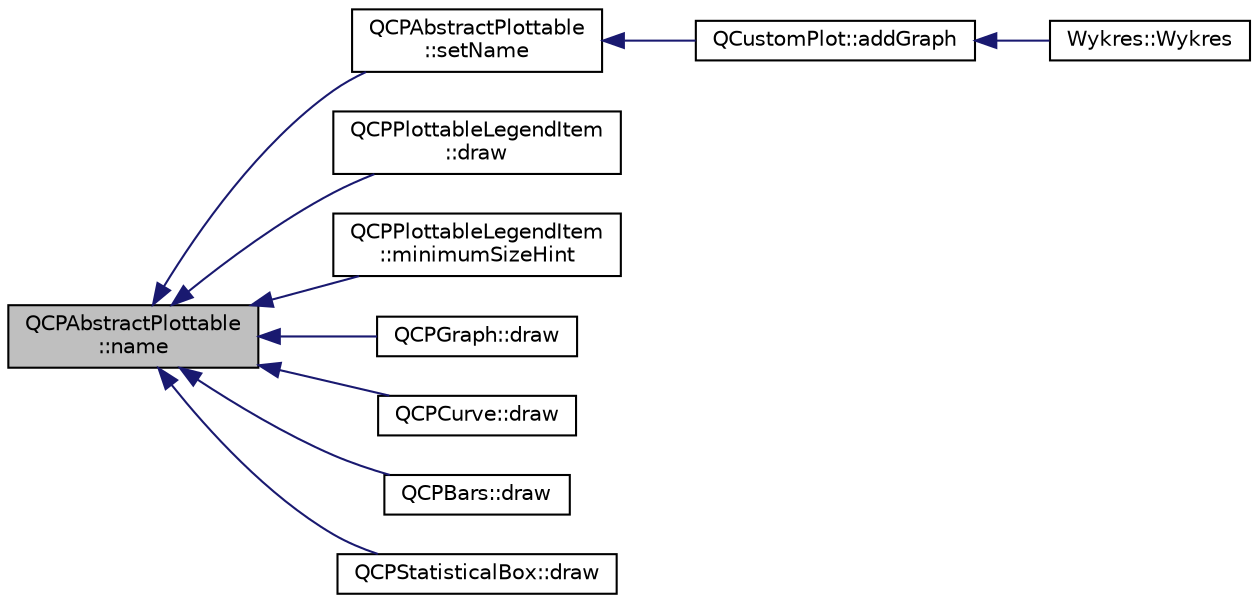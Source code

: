 digraph "QCPAbstractPlottable::name"
{
  edge [fontname="Helvetica",fontsize="10",labelfontname="Helvetica",labelfontsize="10"];
  node [fontname="Helvetica",fontsize="10",shape=record];
  rankdir="LR";
  Node1 [label="QCPAbstractPlottable\l::name",height=0.2,width=0.4,color="black", fillcolor="grey75", style="filled", fontcolor="black"];
  Node1 -> Node2 [dir="back",color="midnightblue",fontsize="10",style="solid",fontname="Helvetica"];
  Node2 [label="QCPAbstractPlottable\l::setName",height=0.2,width=0.4,color="black", fillcolor="white", style="filled",URL="$class_q_c_p_abstract_plottable.html#ab79c7ba76bc7fa89a4b3580e12149f1f"];
  Node2 -> Node3 [dir="back",color="midnightblue",fontsize="10",style="solid",fontname="Helvetica"];
  Node3 [label="QCustomPlot::addGraph",height=0.2,width=0.4,color="black", fillcolor="white", style="filled",URL="$class_q_custom_plot.html#a6fb2873d35a8a8089842d81a70a54167"];
  Node3 -> Node4 [dir="back",color="midnightblue",fontsize="10",style="solid",fontname="Helvetica"];
  Node4 [label="Wykres::Wykres",height=0.2,width=0.4,color="black", fillcolor="white", style="filled",URL="$class_wykres.html#ac5bea6ac09cbfa6db96ed1d4827a061f",tooltip="Wykres::Wykres - konstruktor klasy wykres. "];
  Node1 -> Node5 [dir="back",color="midnightblue",fontsize="10",style="solid",fontname="Helvetica"];
  Node5 [label="QCPPlottableLegendItem\l::draw",height=0.2,width=0.4,color="black", fillcolor="white", style="filled",URL="$class_q_c_p_plottable_legend_item.html#a68a781c3de4f9959fdf82075052d43aa"];
  Node1 -> Node6 [dir="back",color="midnightblue",fontsize="10",style="solid",fontname="Helvetica"];
  Node6 [label="QCPPlottableLegendItem\l::minimumSizeHint",height=0.2,width=0.4,color="black", fillcolor="white", style="filled",URL="$class_q_c_p_plottable_legend_item.html#a76bad654ebc8e870392f488419a6a483"];
  Node1 -> Node7 [dir="back",color="midnightblue",fontsize="10",style="solid",fontname="Helvetica"];
  Node7 [label="QCPGraph::draw",height=0.2,width=0.4,color="black", fillcolor="white", style="filled",URL="$class_q_c_p_graph.html#a659218cc62c2a7786213d9dd429c1c8d"];
  Node1 -> Node8 [dir="back",color="midnightblue",fontsize="10",style="solid",fontname="Helvetica"];
  Node8 [label="QCPCurve::draw",height=0.2,width=0.4,color="black", fillcolor="white", style="filled",URL="$class_q_c_p_curve.html#a2361302d2fc6ec669849bd3bca00c4b2"];
  Node1 -> Node9 [dir="back",color="midnightblue",fontsize="10",style="solid",fontname="Helvetica"];
  Node9 [label="QCPBars::draw",height=0.2,width=0.4,color="black", fillcolor="white", style="filled",URL="$class_q_c_p_bars.html#a42b894e34dac799f90ff3700706b31df"];
  Node1 -> Node10 [dir="back",color="midnightblue",fontsize="10",style="solid",fontname="Helvetica"];
  Node10 [label="QCPStatisticalBox::draw",height=0.2,width=0.4,color="black", fillcolor="white", style="filled",URL="$class_q_c_p_statistical_box.html#a753b62761217dd6b92f8a29e286a1317"];
}
